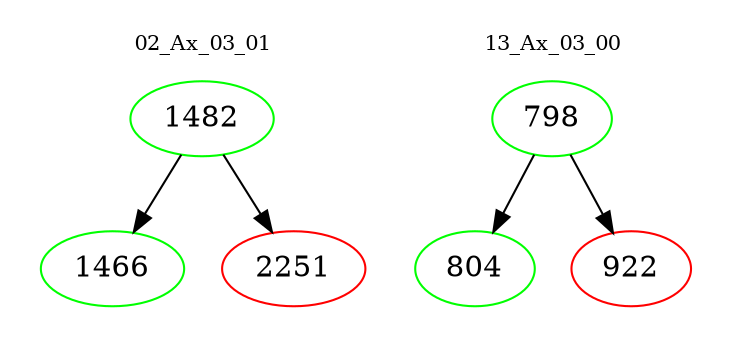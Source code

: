 digraph{
subgraph cluster_0 {
color = white
label = "02_Ax_03_01";
fontsize=10;
T0_1482 [label="1482", color="green"]
T0_1482 -> T0_1466 [color="black"]
T0_1466 [label="1466", color="green"]
T0_1482 -> T0_2251 [color="black"]
T0_2251 [label="2251", color="red"]
}
subgraph cluster_1 {
color = white
label = "13_Ax_03_00";
fontsize=10;
T1_798 [label="798", color="green"]
T1_798 -> T1_804 [color="black"]
T1_804 [label="804", color="green"]
T1_798 -> T1_922 [color="black"]
T1_922 [label="922", color="red"]
}
}
